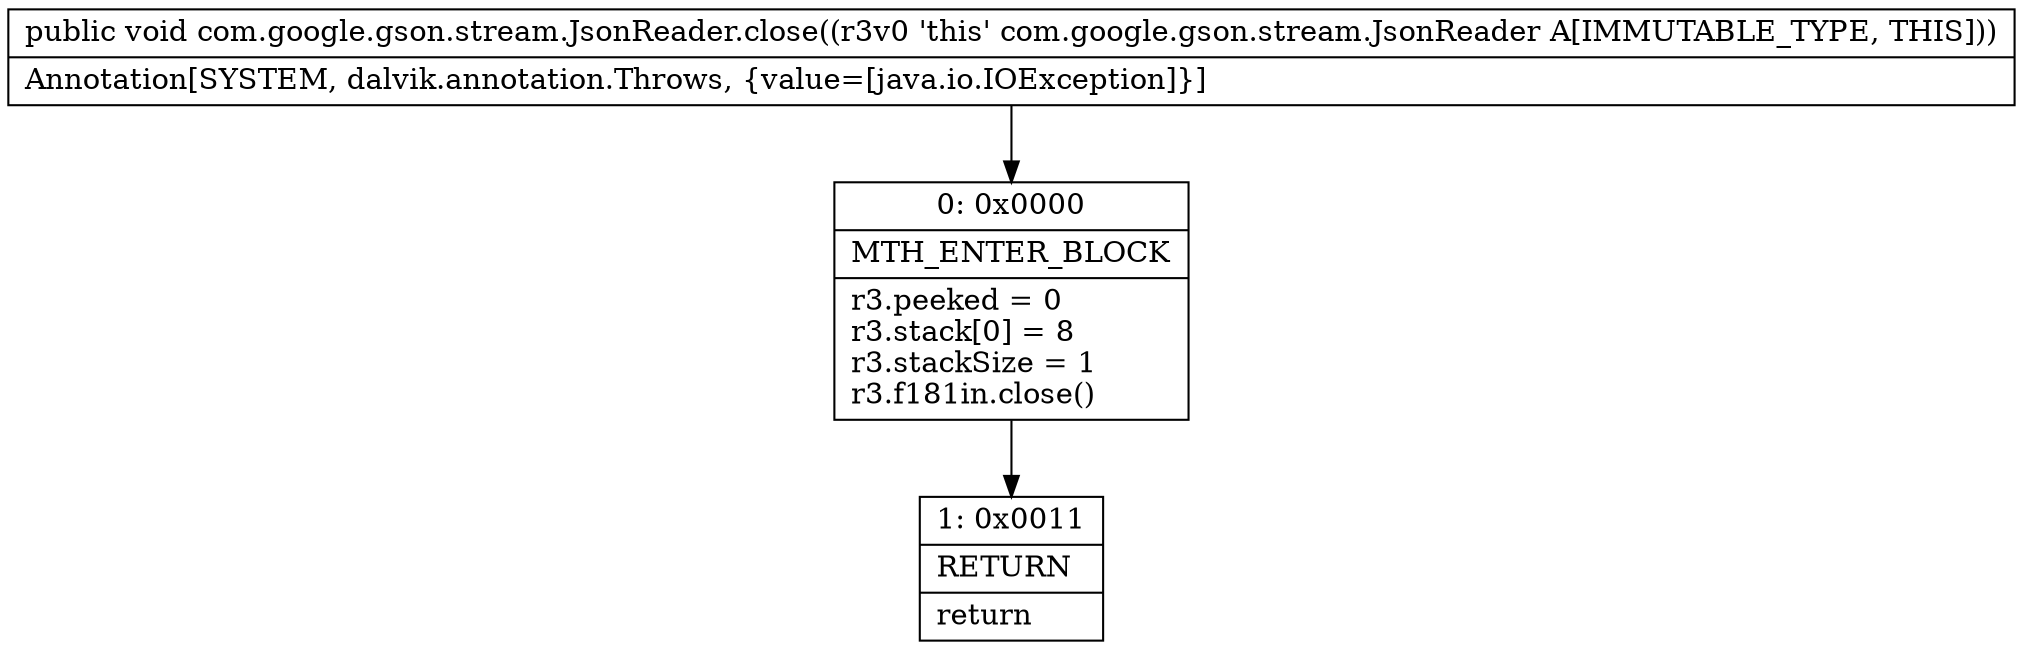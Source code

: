 digraph "CFG forcom.google.gson.stream.JsonReader.close()V" {
Node_0 [shape=record,label="{0\:\ 0x0000|MTH_ENTER_BLOCK\l|r3.peeked = 0\lr3.stack[0] = 8\lr3.stackSize = 1\lr3.f181in.close()\l}"];
Node_1 [shape=record,label="{1\:\ 0x0011|RETURN\l|return\l}"];
MethodNode[shape=record,label="{public void com.google.gson.stream.JsonReader.close((r3v0 'this' com.google.gson.stream.JsonReader A[IMMUTABLE_TYPE, THIS]))  | Annotation[SYSTEM, dalvik.annotation.Throws, \{value=[java.io.IOException]\}]\l}"];
MethodNode -> Node_0;
Node_0 -> Node_1;
}

